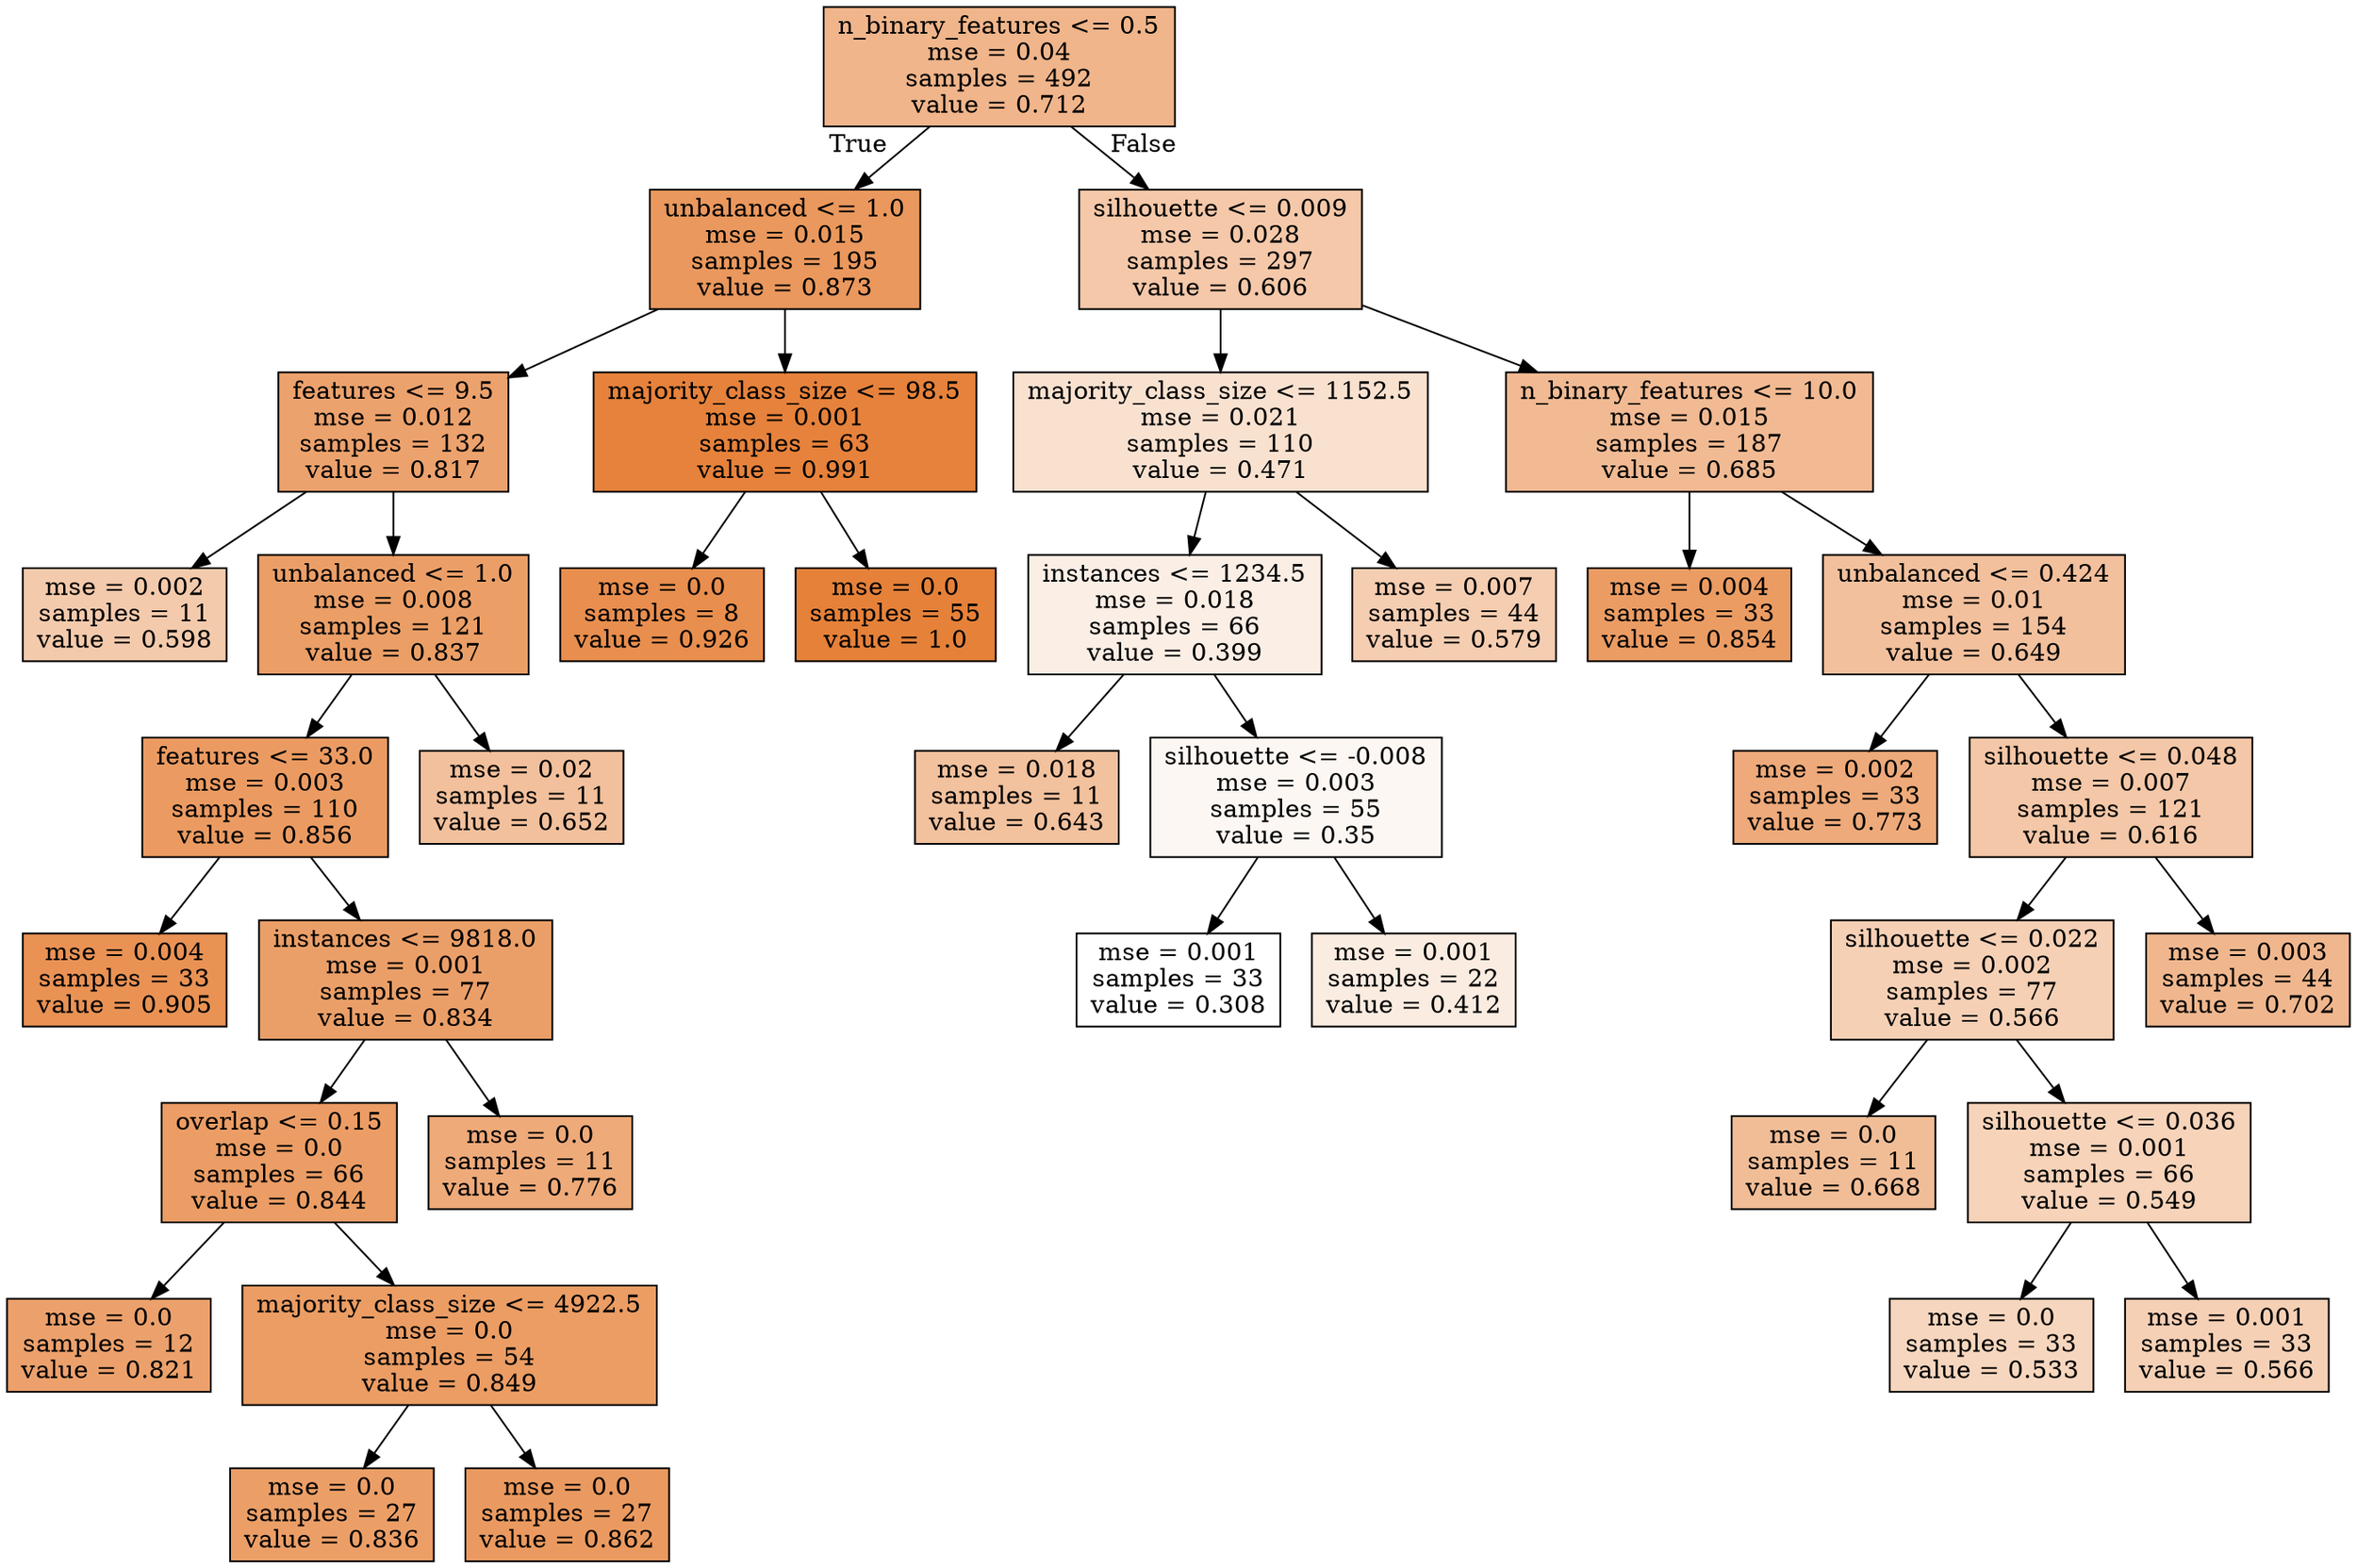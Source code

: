 digraph Tree {
node [shape=box, style="filled", color="black"] ;
0 [label="n_binary_features <= 0.5\nmse = 0.04\nsamples = 492\nvalue = 0.712", fillcolor="#e5813995"] ;
1 [label="unbalanced <= 1.0\nmse = 0.015\nsamples = 195\nvalue = 0.873", fillcolor="#e58139d0"] ;
0 -> 1 [labeldistance=2.5, labelangle=45, headlabel="True"] ;
2 [label="features <= 9.5\nmse = 0.012\nsamples = 132\nvalue = 0.817", fillcolor="#e58139bc"] ;
1 -> 2 ;
3 [label="mse = 0.002\nsamples = 11\nvalue = 0.598", fillcolor="#e581396b"] ;
2 -> 3 ;
4 [label="unbalanced <= 1.0\nmse = 0.008\nsamples = 121\nvalue = 0.837", fillcolor="#e58139c3"] ;
2 -> 4 ;
5 [label="features <= 33.0\nmse = 0.003\nsamples = 110\nvalue = 0.856", fillcolor="#e58139ca"] ;
4 -> 5 ;
6 [label="mse = 0.004\nsamples = 33\nvalue = 0.905", fillcolor="#e58139dc"] ;
5 -> 6 ;
7 [label="instances <= 9818.0\nmse = 0.001\nsamples = 77\nvalue = 0.834", fillcolor="#e58139c2"] ;
5 -> 7 ;
8 [label="overlap <= 0.15\nmse = 0.0\nsamples = 66\nvalue = 0.844", fillcolor="#e58139c6"] ;
7 -> 8 ;
9 [label="mse = 0.0\nsamples = 12\nvalue = 0.821", fillcolor="#e58139bd"] ;
8 -> 9 ;
10 [label="majority_class_size <= 4922.5\nmse = 0.0\nsamples = 54\nvalue = 0.849", fillcolor="#e58139c7"] ;
8 -> 10 ;
11 [label="mse = 0.0\nsamples = 27\nvalue = 0.836", fillcolor="#e58139c3"] ;
10 -> 11 ;
12 [label="mse = 0.0\nsamples = 27\nvalue = 0.862", fillcolor="#e58139cc"] ;
10 -> 12 ;
13 [label="mse = 0.0\nsamples = 11\nvalue = 0.776", fillcolor="#e58139ac"] ;
7 -> 13 ;
14 [label="mse = 0.02\nsamples = 11\nvalue = 0.652", fillcolor="#e581397f"] ;
4 -> 14 ;
15 [label="majority_class_size <= 98.5\nmse = 0.001\nsamples = 63\nvalue = 0.991", fillcolor="#e58139fc"] ;
1 -> 15 ;
16 [label="mse = 0.0\nsamples = 8\nvalue = 0.926", fillcolor="#e58139e4"] ;
15 -> 16 ;
17 [label="mse = 0.0\nsamples = 55\nvalue = 1.0", fillcolor="#e58139ff"] ;
15 -> 17 ;
18 [label="silhouette <= 0.009\nmse = 0.028\nsamples = 297\nvalue = 0.606", fillcolor="#e581396e"] ;
0 -> 18 [labeldistance=2.5, labelangle=-45, headlabel="False"] ;
19 [label="majority_class_size <= 1152.5\nmse = 0.021\nsamples = 110\nvalue = 0.471", fillcolor="#e581393c"] ;
18 -> 19 ;
20 [label="instances <= 1234.5\nmse = 0.018\nsamples = 66\nvalue = 0.399", fillcolor="#e5813921"] ;
19 -> 20 ;
21 [label="mse = 0.018\nsamples = 11\nvalue = 0.643", fillcolor="#e581397c"] ;
20 -> 21 ;
22 [label="silhouette <= -0.008\nmse = 0.003\nsamples = 55\nvalue = 0.35", fillcolor="#e581390f"] ;
20 -> 22 ;
23 [label="mse = 0.001\nsamples = 33\nvalue = 0.308", fillcolor="#e5813900"] ;
22 -> 23 ;
24 [label="mse = 0.001\nsamples = 22\nvalue = 0.412", fillcolor="#e5813926"] ;
22 -> 24 ;
25 [label="mse = 0.007\nsamples = 44\nvalue = 0.579", fillcolor="#e5813964"] ;
19 -> 25 ;
26 [label="n_binary_features <= 10.0\nmse = 0.015\nsamples = 187\nvalue = 0.685", fillcolor="#e581398b"] ;
18 -> 26 ;
27 [label="mse = 0.004\nsamples = 33\nvalue = 0.854", fillcolor="#e58139c9"] ;
26 -> 27 ;
28 [label="unbalanced <= 0.424\nmse = 0.01\nsamples = 154\nvalue = 0.649", fillcolor="#e581397e"] ;
26 -> 28 ;
29 [label="mse = 0.002\nsamples = 33\nvalue = 0.773", fillcolor="#e58139ab"] ;
28 -> 29 ;
30 [label="silhouette <= 0.048\nmse = 0.007\nsamples = 121\nvalue = 0.616", fillcolor="#e5813971"] ;
28 -> 30 ;
31 [label="silhouette <= 0.022\nmse = 0.002\nsamples = 77\nvalue = 0.566", fillcolor="#e581395f"] ;
30 -> 31 ;
32 [label="mse = 0.0\nsamples = 11\nvalue = 0.668", fillcolor="#e5813985"] ;
31 -> 32 ;
33 [label="silhouette <= 0.036\nmse = 0.001\nsamples = 66\nvalue = 0.549", fillcolor="#e5813959"] ;
31 -> 33 ;
34 [label="mse = 0.0\nsamples = 33\nvalue = 0.533", fillcolor="#e5813953"] ;
33 -> 34 ;
35 [label="mse = 0.001\nsamples = 33\nvalue = 0.566", fillcolor="#e581395f"] ;
33 -> 35 ;
36 [label="mse = 0.003\nsamples = 44\nvalue = 0.702", fillcolor="#e5813991"] ;
30 -> 36 ;
}